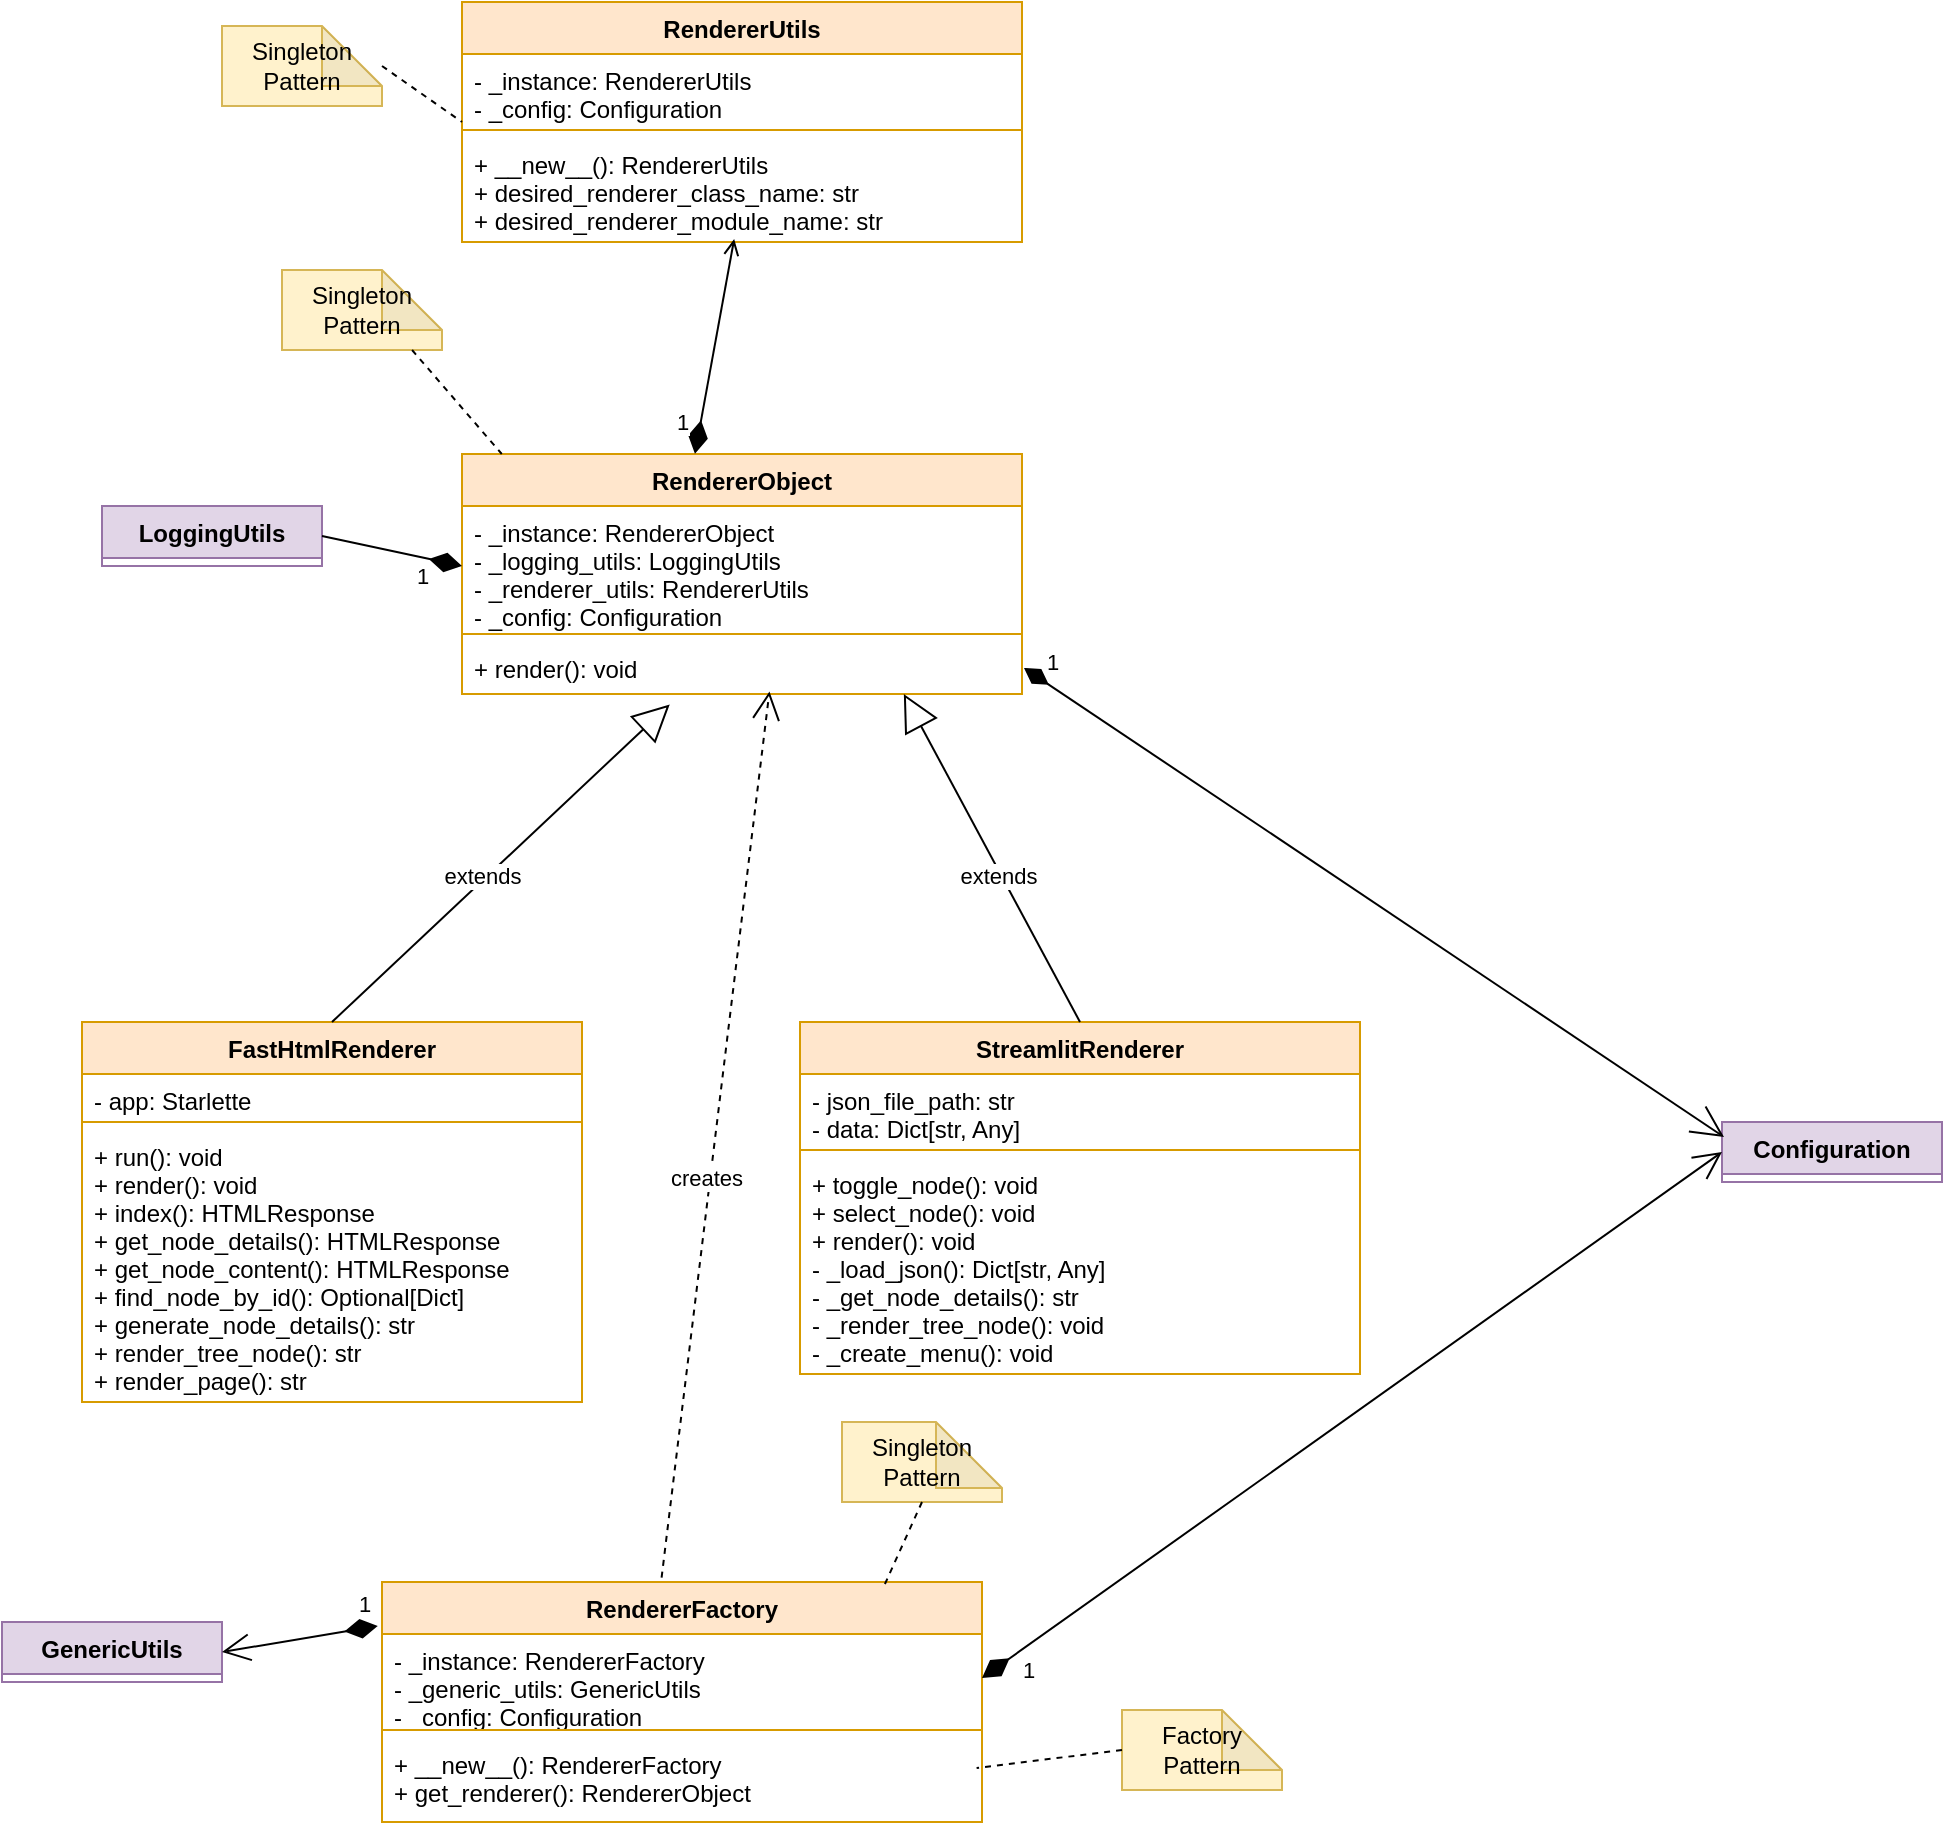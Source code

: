 <mxfile version="27.0.9">
  <diagram id="python-class-diagram" name="Python Class Diagram">
    <mxGraphModel dx="582" dy="395" grid="1" gridSize="10" guides="1" tooltips="1" connect="1" arrows="1" fold="1" page="1" pageScale="1" pageWidth="1400" pageHeight="1000" math="0" shadow="0">
      <root>
        <mxCell id="0" />
        <mxCell id="1" parent="0" />
        <mxCell id="2" value="RendererUtils" style="swimlane;fontStyle=1;align=center;verticalAlign=top;childLayout=stackLayout;horizontal=1;startSize=26;horizontalStack=0;resizeParent=1;resizeParentMax=0;resizeLast=0;collapsible=1;marginBottom=0;fillColor=#ffe6cc;strokeColor=#d79b00;" parent="1" vertex="1">
          <mxGeometry x="420" y="70" width="280" height="120" as="geometry" />
        </mxCell>
        <mxCell id="3" value="- _instance: RendererUtils&#xa;- _config: Configuration" style="text;strokeColor=none;fillColor=none;align=left;verticalAlign=top;spacingLeft=4;spacingRight=4;overflow=hidden;rotatable=0;points=[[0,0.5],[1,0.5]];portConstraint=eastwest;collapsible=1;collapsed=0;" parent="2" vertex="1">
          <mxGeometry y="26" width="280" height="34" as="geometry" />
        </mxCell>
        <mxCell id="4" value="" style="line;strokeWidth=1;fillColor=none;align=left;verticalAlign=middle;spacingTop=-1;spacingLeft=3;spacingRight=3;rotatable=0;labelPosition=right;points=[];portConstraint=eastwest;strokeColor=inherit;" parent="2" vertex="1">
          <mxGeometry y="60" width="280" height="8" as="geometry" />
        </mxCell>
        <mxCell id="5" value="+ __new__(): RendererUtils&#xa;+ desired_renderer_class_name: str&#xa;+ desired_renderer_module_name: str" style="text;strokeColor=none;fillColor=none;align=left;verticalAlign=top;spacingLeft=4;spacingRight=4;overflow=hidden;rotatable=0;points=[[0,0.5],[1,0.5]];portConstraint=eastwest;collapsible=1;collapsed=0;" parent="2" vertex="1">
          <mxGeometry y="68" width="280" height="52" as="geometry" />
        </mxCell>
        <mxCell id="6" value="RendererObject" style="swimlane;fontStyle=1;align=center;verticalAlign=top;childLayout=stackLayout;horizontal=1;startSize=26;horizontalStack=0;resizeParent=1;resizeParentMax=0;resizeLast=0;collapsible=1;marginBottom=0;fillColor=#ffe6cc;strokeColor=#d79b00;" parent="1" vertex="1">
          <mxGeometry x="420" y="296" width="280" height="120" as="geometry" />
        </mxCell>
        <mxCell id="7" value="- _instance: RendererObject&#xa;- _logging_utils: LoggingUtils&#xa;- _renderer_utils: RendererUtils&#xa;- _config: Configuration&#xa;- data: Dict[str, Any]" style="text;strokeColor=none;fillColor=none;align=left;verticalAlign=top;spacingLeft=4;spacingRight=4;overflow=hidden;rotatable=0;points=[[0,0.5],[1,0.5]];portConstraint=eastwest;collapsible=1;collapsed=0;" parent="6" vertex="1">
          <mxGeometry y="26" width="280" height="60" as="geometry" />
        </mxCell>
        <mxCell id="8" value="" style="line;strokeWidth=1;fillColor=none;align=left;verticalAlign=middle;spacingTop=-1;spacingLeft=3;spacingRight=3;rotatable=0;labelPosition=right;points=[];portConstraint=eastwest;strokeColor=inherit;" parent="6" vertex="1">
          <mxGeometry y="86" width="280" height="8" as="geometry" />
        </mxCell>
        <mxCell id="9" value="+ render(): void" style="text;strokeColor=none;fillColor=none;align=left;verticalAlign=top;spacingLeft=4;spacingRight=4;overflow=hidden;rotatable=0;points=[[0,0.5],[1,0.5]];portConstraint=eastwest;collapsible=1;collapsed=0;" parent="6" vertex="1">
          <mxGeometry y="94" width="280" height="26" as="geometry" />
        </mxCell>
        <mxCell id="10" value="RendererFactory" style="swimlane;fontStyle=1;align=center;verticalAlign=top;childLayout=stackLayout;horizontal=1;startSize=26;horizontalStack=0;resizeParent=1;resizeParentMax=0;resizeLast=0;collapsible=1;marginBottom=0;fillColor=#ffe6cc;strokeColor=#d79b00;" parent="1" vertex="1">
          <mxGeometry x="380" y="860" width="300" height="120" as="geometry" />
        </mxCell>
        <mxCell id="11" value="- _instance: RendererFactory&#xa;- _generic_utils: GenericUtils&#xa;- _config: Configuration" style="text;strokeColor=none;fillColor=none;align=left;verticalAlign=top;spacingLeft=4;spacingRight=4;overflow=hidden;rotatable=0;points=[[0,0.5],[1,0.5]];portConstraint=eastwest;collapsible=1;collapsed=0;" parent="10" vertex="1">
          <mxGeometry y="26" width="300" height="44" as="geometry" />
        </mxCell>
        <mxCell id="12" value="" style="line;strokeWidth=1;fillColor=none;align=left;verticalAlign=middle;spacingTop=-1;spacingLeft=3;spacingRight=3;rotatable=0;labelPosition=right;points=[];portConstraint=eastwest;strokeColor=inherit;" parent="10" vertex="1">
          <mxGeometry y="70" width="300" height="8" as="geometry" />
        </mxCell>
        <mxCell id="13" value="+ __new__(): RendererFactory&#xa;+ get_renderer(): RendererObject" style="text;strokeColor=none;fillColor=none;align=left;verticalAlign=top;spacingLeft=4;spacingRight=4;overflow=hidden;rotatable=0;points=[[0,0.5],[1,0.5]];portConstraint=eastwest;collapsible=1;collapsed=0;" parent="10" vertex="1">
          <mxGeometry y="78" width="300" height="42" as="geometry" />
        </mxCell>
        <mxCell id="14" value="FastHtmlRenderer" style="swimlane;fontStyle=1;align=center;verticalAlign=top;childLayout=stackLayout;horizontal=1;startSize=26;horizontalStack=0;resizeParent=1;resizeParentMax=0;resizeLast=0;collapsible=1;marginBottom=0;fillColor=#ffe6cc;strokeColor=#d79b00;" parent="1" vertex="1">
          <mxGeometry x="230" y="580" width="250" height="190" as="geometry" />
        </mxCell>
        <mxCell id="15" value="- app: Starlette" style="text;strokeColor=none;fillColor=none;align=left;verticalAlign=top;spacingLeft=4;spacingRight=4;overflow=hidden;rotatable=0;points=[[0,0.5],[1,0.5]];portConstraint=eastwest;collapsible=1;collapsed=0;" parent="14" vertex="1">
          <mxGeometry y="26" width="250" height="20" as="geometry" />
        </mxCell>
        <mxCell id="16" value="" style="line;strokeWidth=1;fillColor=none;align=left;verticalAlign=middle;spacingTop=-1;spacingLeft=3;spacingRight=3;rotatable=0;labelPosition=right;points=[];portConstraint=eastwest;strokeColor=inherit;" parent="14" vertex="1">
          <mxGeometry y="46" width="250" height="8" as="geometry" />
        </mxCell>
        <mxCell id="17" value="+ run(): void&#xa;+ render(): void&#xa;+ index(): HTMLResponse&#xa;+ get_node_details(): HTMLResponse&#xa;+ get_node_content(): HTMLResponse&#xa;+ find_node_by_id(): Optional[Dict]&#xa;+ generate_node_details(): str&#xa;+ render_tree_node(): str&#xa;+ render_page(): str" style="text;strokeColor=none;fillColor=none;align=left;verticalAlign=top;spacingLeft=4;spacingRight=4;overflow=hidden;rotatable=0;points=[[0,0.5],[1,0.5]];portConstraint=eastwest;collapsible=1;collapsed=0;" parent="14" vertex="1">
          <mxGeometry y="54" width="250" height="136" as="geometry" />
        </mxCell>
        <mxCell id="18" value="StreamlitRenderer" style="swimlane;fontStyle=1;align=center;verticalAlign=top;childLayout=stackLayout;horizontal=1;startSize=26;horizontalStack=0;resizeParent=1;resizeParentMax=0;resizeLast=0;collapsible=1;marginBottom=0;fillColor=#ffe6cc;strokeColor=#d79b00;" parent="1" vertex="1">
          <mxGeometry x="589" y="580" width="280" height="176" as="geometry">
            <mxRectangle x="580" y="250" width="140" height="30" as="alternateBounds" />
          </mxGeometry>
        </mxCell>
        <mxCell id="19" value="- json_file_path: str&#xa;- data: Dict[str, Any]" style="text;strokeColor=none;fillColor=none;align=left;verticalAlign=top;spacingLeft=4;spacingRight=4;overflow=hidden;rotatable=0;points=[[0,0.5],[1,0.5]];portConstraint=eastwest;collapsible=1;collapsed=0;" parent="18" vertex="1">
          <mxGeometry y="26" width="280" height="34" as="geometry" />
        </mxCell>
        <mxCell id="20" value="" style="line;strokeWidth=1;fillColor=none;align=left;verticalAlign=middle;spacingTop=-1;spacingLeft=3;spacingRight=3;rotatable=0;labelPosition=right;points=[];portConstraint=eastwest;strokeColor=inherit;" parent="18" vertex="1">
          <mxGeometry y="60" width="280" height="8" as="geometry" />
        </mxCell>
        <mxCell id="21" value="+ toggle_node(): void&#xa;+ select_node(): void&#xa;+ render(): void&#xa;- _load_json(): Dict[str, Any]&#xa;- _get_node_details(): str&#xa;- _render_tree_node(): void&#xa;- _create_menu(): void" style="text;strokeColor=none;fillColor=none;align=left;verticalAlign=top;spacingLeft=4;spacingRight=4;overflow=hidden;rotatable=0;points=[[0,0.5],[1,0.5]];portConstraint=eastwest;collapsible=1;collapsed=0;" parent="18" vertex="1">
          <mxGeometry y="68" width="280" height="108" as="geometry" />
        </mxCell>
        <mxCell id="22" value="Configuration" style="swimlane;fontStyle=1;align=center;verticalAlign=top;childLayout=stackLayout;horizontal=1;startSize=26;horizontalStack=0;resizeParent=1;resizeParentMax=0;resizeLast=0;collapsible=1;marginBottom=0;fillColor=#e1d5e7;strokeColor=#9673a6;" parent="1" vertex="1" collapsed="1">
          <mxGeometry x="1050" y="630" width="110" height="30" as="geometry">
            <mxRectangle x="950" y="36" width="280" height="154" as="alternateBounds" />
          </mxGeometry>
        </mxCell>
        <mxCell id="23" value="- _instance: Configuration&#xa;- _config_content: Dict" style="text;strokeColor=none;fillColor=none;align=left;verticalAlign=top;spacingLeft=4;spacingRight=4;overflow=hidden;rotatable=0;points=[[0,0.5],[1,0.5]];portConstraint=eastwest;collapsible=1;collapsed=0;" parent="22" vertex="1">
          <mxGeometry y="26" width="280" height="28" as="geometry" />
        </mxCell>
        <mxCell id="24" value="" style="line;strokeWidth=1;fillColor=none;align=left;verticalAlign=middle;spacingTop=-1;spacingLeft=3;spacingRight=3;rotatable=0;labelPosition=right;points=[];portConstraint=eastwest;strokeColor=inherit;" parent="22" vertex="1">
          <mxGeometry y="54" width="280" height="8" as="geometry" />
        </mxCell>
        <mxCell id="25" value="+ __new__(): Configuration&#xa;+ safe_load_config(): void&#xa;+ str_value(): str&#xa;+ int_value(): int&#xa;+ float_value(): float&#xa;+ bool_value(): bool&#xa;+ list_value(): list&#xa;+ items(): dict" style="text;strokeColor=none;fillColor=none;align=left;verticalAlign=top;spacingLeft=4;spacingRight=4;overflow=hidden;rotatable=0;points=[[0,0.5],[1,0.5]];portConstraint=eastwest;collapsible=1;collapsed=0;" parent="22" vertex="1">
          <mxGeometry y="62" width="280" height="92" as="geometry" />
        </mxCell>
        <mxCell id="26" value="LoggingUtils" style="swimlane;fontStyle=1;align=center;verticalAlign=top;childLayout=stackLayout;horizontal=1;startSize=26;horizontalStack=0;resizeParent=1;resizeParentMax=0;resizeLast=0;collapsible=1;marginBottom=0;fillColor=#e1d5e7;strokeColor=#9673a6;" parent="1" vertex="1" collapsed="1">
          <mxGeometry x="240" y="322" width="110" height="30" as="geometry">
            <mxRectangle x="50" y="500" width="280" height="154" as="alternateBounds" />
          </mxGeometry>
        </mxCell>
        <mxCell id="27" value="- _instance: LoggingUtils" style="text;strokeColor=none;fillColor=none;align=left;verticalAlign=top;spacingLeft=4;spacingRight=4;overflow=hidden;rotatable=0;points=[[0,0.5],[1,0.5]];portConstraint=eastwest;collapsible=1;collapsed=0;" parent="26" vertex="1">
          <mxGeometry y="26" width="280" height="20" as="geometry" />
        </mxCell>
        <mxCell id="28" value="" style="line;strokeWidth=1;fillColor=none;align=left;verticalAlign=middle;spacingTop=-1;spacingLeft=3;spacingRight=3;rotatable=0;labelPosition=right;points=[];portConstraint=eastwest;strokeColor=inherit;" parent="26" vertex="1">
          <mxGeometry y="46" width="280" height="8" as="geometry" />
        </mxCell>
        <mxCell id="29" value="+ __new__(): LoggingUtils&#xa;+ debug(): void&#xa;+ info(): void&#xa;+ error(): void&#xa;+ success(): void&#xa;+ warning(): void&#xa;+ trace(): void&#xa;+ get_stdout_logger(): Logger&#xa;+ get_stderr_logger(): Logger" style="text;strokeColor=none;fillColor=none;align=left;verticalAlign=top;spacingLeft=4;spacingRight=4;overflow=hidden;rotatable=0;points=[[0,0.5],[1,0.5]];portConstraint=eastwest;collapsible=1;collapsed=0;" parent="26" vertex="1">
          <mxGeometry y="54" width="280" height="100" as="geometry" />
        </mxCell>
        <mxCell id="30" value="GenericUtils" style="swimlane;fontStyle=1;align=center;verticalAlign=top;childLayout=stackLayout;horizontal=1;startSize=26;horizontalStack=0;resizeParent=1;resizeParentMax=0;resizeLast=0;collapsible=1;marginBottom=0;fillColor=#e1d5e7;strokeColor=#9673a6;" parent="1" vertex="1" collapsed="1">
          <mxGeometry x="190" y="880" width="110" height="30" as="geometry">
            <mxRectangle x="400" y="500" width="280" height="104" as="alternateBounds" />
          </mxGeometry>
        </mxCell>
        <mxCell id="31" value="- _instance: GenericUtils" style="text;strokeColor=none;fillColor=none;align=left;verticalAlign=top;spacingLeft=4;spacingRight=4;overflow=hidden;rotatable=0;points=[[0,0.5],[1,0.5]];portConstraint=eastwest;collapsible=1;collapsed=0;" parent="30" vertex="1">
          <mxGeometry y="26" width="280" height="20" as="geometry" />
        </mxCell>
        <mxCell id="32" value="" style="line;strokeWidth=1;fillColor=none;align=left;verticalAlign=middle;spacingTop=-1;spacingLeft=3;spacingRight=3;rotatable=0;labelPosition=right;points=[];portConstraint=eastwest;strokeColor=inherit;" parent="30" vertex="1">
          <mxGeometry y="46" width="280" height="8" as="geometry" />
        </mxCell>
        <mxCell id="33" value="+ __new__(): GenericUtils&#xa;+ load_class(): object&#xa;+ is_truthy(): bool" style="text;strokeColor=none;fillColor=none;align=left;verticalAlign=top;spacingLeft=4;spacingRight=4;overflow=hidden;rotatable=0;points=[[0,0.5],[1,0.5]];portConstraint=eastwest;collapsible=1;collapsed=0;" parent="30" vertex="1">
          <mxGeometry y="54" width="280" height="50" as="geometry" />
        </mxCell>
        <mxCell id="46" value="" style="endArrow=block;endSize=16;endFill=0;html=1;rounded=0;exitX=0.5;exitY=0;exitDx=0;exitDy=0;entryX=0.371;entryY=1.2;entryDx=0;entryDy=0;entryPerimeter=0;" parent="1" source="14" target="9" edge="1">
          <mxGeometry width="160" relative="1" as="geometry">
            <mxPoint x="570" y="300" as="sourcePoint" />
            <mxPoint x="730" y="300" as="targetPoint" />
          </mxGeometry>
        </mxCell>
        <mxCell id="47" value="extends" style="edgeLabel;html=1;align=center;verticalAlign=middle;resizable=0;points=[];" parent="46" vertex="1" connectable="0">
          <mxGeometry x="-0.1" y="2" relative="1" as="geometry">
            <mxPoint as="offset" />
          </mxGeometry>
        </mxCell>
        <mxCell id="48" value="" style="endArrow=block;endSize=16;endFill=0;html=1;rounded=0;exitX=0.5;exitY=0;exitDx=0;exitDy=0;entryX=0.789;entryY=1;entryDx=0;entryDy=0;entryPerimeter=0;" parent="1" source="18" target="9" edge="1">
          <mxGeometry width="160" relative="1" as="geometry">
            <mxPoint x="570" y="300" as="sourcePoint" />
            <mxPoint x="730" y="300" as="targetPoint" />
          </mxGeometry>
        </mxCell>
        <mxCell id="49" value="extends" style="edgeLabel;html=1;align=center;verticalAlign=middle;resizable=0;points=[];" parent="48" vertex="1" connectable="0">
          <mxGeometry x="-0.1" y="2" relative="1" as="geometry">
            <mxPoint as="offset" />
          </mxGeometry>
        </mxCell>
        <mxCell id="50" value="" style="endArrow=diamondThin;endSize=14;html=1;rounded=0;exitX=0.486;exitY=0.972;exitDx=0;exitDy=0;entryX=0.416;entryY=-0.001;entryDx=0;entryDy=0;endFill=1;entryPerimeter=0;exitPerimeter=0;startArrow=open;startFill=0;" parent="1" source="5" target="6" edge="1">
          <mxGeometry width="160" relative="1" as="geometry">
            <mxPoint x="570" y="300" as="sourcePoint" />
            <mxPoint x="730" y="300" as="targetPoint" />
          </mxGeometry>
        </mxCell>
        <mxCell id="51" value="1" style="edgeLabel;html=1;align=center;verticalAlign=middle;resizable=0;points=[];" parent="50" vertex="1" connectable="0">
          <mxGeometry x="0.8" y="1" relative="1" as="geometry">
            <mxPoint x="-10" y="-5" as="offset" />
          </mxGeometry>
        </mxCell>
        <mxCell id="52" value="" style="endArrow=diamondThin;endSize=14;html=1;rounded=0;exitX=1;exitY=0.5;exitDx=0;exitDy=0;entryX=0;entryY=0.5;entryDx=0;entryDy=0;endFill=1;" parent="1" source="26" target="7" edge="1">
          <mxGeometry width="160" relative="1" as="geometry">
            <mxPoint x="570" y="300" as="sourcePoint" />
            <mxPoint x="730" y="300" as="targetPoint" />
          </mxGeometry>
        </mxCell>
        <mxCell id="53" value="1" style="edgeLabel;html=1;align=center;verticalAlign=middle;resizable=0;points=[];" parent="52" vertex="1" connectable="0">
          <mxGeometry x="0.8" y="1" relative="1" as="geometry">
            <mxPoint x="-14" y="7" as="offset" />
          </mxGeometry>
        </mxCell>
        <mxCell id="54" value="" style="endArrow=diamondThin;endSize=14;html=1;rounded=0;entryX=-0.007;entryY=0.183;entryDx=0;entryDy=0;endFill=1;entryPerimeter=0;startSize=12;startArrow=open;startFill=0;exitX=1;exitY=0.5;exitDx=0;exitDy=0;" parent="1" source="30" target="10" edge="1">
          <mxGeometry width="160" relative="1" as="geometry">
            <mxPoint x="320" y="910" as="sourcePoint" />
            <mxPoint x="730" y="300" as="targetPoint" />
          </mxGeometry>
        </mxCell>
        <mxCell id="55" value="1" style="edgeLabel;html=1;align=center;verticalAlign=middle;resizable=0;points=[];" parent="54" vertex="1" connectable="0">
          <mxGeometry x="0.8" y="1" relative="1" as="geometry">
            <mxPoint x="1" y="-12" as="offset" />
          </mxGeometry>
        </mxCell>
        <mxCell id="56" value="" style="endArrow=diamondThin;endSize=14;html=1;rounded=0;exitX=0;exitY=0.5;exitDx=0;exitDy=0;entryX=1;entryY=0.5;entryDx=0;entryDy=0;endFill=1;startSize=12;startArrow=open;startFill=0;" parent="1" source="23" target="11" edge="1">
          <mxGeometry width="160" relative="1" as="geometry">
            <mxPoint x="570" y="300" as="sourcePoint" />
            <mxPoint x="730" y="300" as="targetPoint" />
          </mxGeometry>
        </mxCell>
        <mxCell id="57" value="1" style="edgeLabel;html=1;align=center;verticalAlign=middle;resizable=0;points=[];" parent="56" vertex="1" connectable="0">
          <mxGeometry x="0.8" y="1" relative="1" as="geometry">
            <mxPoint x="-15" y="21" as="offset" />
          </mxGeometry>
        </mxCell>
        <mxCell id="60" value="" style="endArrow=open;endSize=12;dashed=1;html=1;rounded=0;exitX=0.466;exitY=-0.018;exitDx=0;exitDy=0;entryX=0.549;entryY=0.951;entryDx=0;entryDy=0;entryPerimeter=0;exitPerimeter=0;" parent="1" source="10" target="9" edge="1">
          <mxGeometry width="160" relative="1" as="geometry">
            <mxPoint x="570" y="300" as="sourcePoint" />
            <mxPoint x="730" y="300" as="targetPoint" />
          </mxGeometry>
        </mxCell>
        <mxCell id="61" value="creates" style="edgeLabel;html=1;align=center;verticalAlign=middle;resizable=0;points=[];" parent="60" vertex="1" connectable="0">
          <mxGeometry x="-0.1" y="2" relative="1" as="geometry">
            <mxPoint as="offset" />
          </mxGeometry>
        </mxCell>
        <mxCell id="62" value="Singleton Pattern" style="shape=note;whiteSpace=wrap;html=1;backgroundOutline=1;darkOpacity=0.05;fillColor=#fff2cc;strokeColor=#d6b656;" parent="1" vertex="1">
          <mxGeometry x="300" y="82" width="80" height="40" as="geometry" />
        </mxCell>
        <mxCell id="63" value="" style="endArrow=none;dashed=1;html=1;rounded=0;exitX=1;exitY=0.5;exitDx=0;exitDy=0;entryX=0;entryY=0.5;entryDx=0;entryDy=0;" parent="1" source="62" target="2" edge="1">
          <mxGeometry width="50" height="50" relative="1" as="geometry">
            <mxPoint x="570" y="300" as="sourcePoint" />
            <mxPoint x="620" y="250" as="targetPoint" />
          </mxGeometry>
        </mxCell>
        <mxCell id="64" value="Singleton Pattern" style="shape=note;whiteSpace=wrap;html=1;backgroundOutline=1;darkOpacity=0.05;fillColor=#fff2cc;strokeColor=#d6b656;" parent="1" vertex="1">
          <mxGeometry x="330" y="204" width="80" height="40" as="geometry" />
        </mxCell>
        <mxCell id="65" value="" style="endArrow=none;dashed=1;html=1;rounded=0;exitX=0.813;exitY=1;exitDx=0;exitDy=0;entryX=0.071;entryY=0;entryDx=0;entryDy=0;entryPerimeter=0;exitPerimeter=0;" parent="1" source="64" target="6" edge="1">
          <mxGeometry width="50" height="50" relative="1" as="geometry">
            <mxPoint x="570" y="300" as="sourcePoint" />
            <mxPoint x="620" y="250" as="targetPoint" />
          </mxGeometry>
        </mxCell>
        <mxCell id="66" value="Factory Pattern" style="shape=note;whiteSpace=wrap;html=1;backgroundOutline=1;darkOpacity=0.05;fillColor=#fff2cc;strokeColor=#d6b656;" parent="1" vertex="1">
          <mxGeometry x="750" y="924" width="80" height="40" as="geometry" />
        </mxCell>
        <mxCell id="67" value="" style="endArrow=none;dashed=1;html=1;rounded=0;exitX=0;exitY=0.5;exitDx=0;exitDy=0;entryX=0.991;entryY=0.357;entryDx=0;entryDy=0;entryPerimeter=0;" parent="1" source="66" target="13" edge="1">
          <mxGeometry width="50" height="50" relative="1" as="geometry">
            <mxPoint x="570" y="300" as="sourcePoint" />
            <mxPoint x="620" y="250" as="targetPoint" />
          </mxGeometry>
        </mxCell>
        <mxCell id="68" value="Singleton Pattern" style="shape=note;whiteSpace=wrap;html=1;backgroundOutline=1;darkOpacity=0.05;fillColor=#fff2cc;strokeColor=#d6b656;size=33;" parent="1" vertex="1">
          <mxGeometry x="610" y="780" width="80" height="40" as="geometry" />
        </mxCell>
        <mxCell id="69" value="" style="endArrow=none;dashed=1;html=1;rounded=0;entryX=0.837;entryY=0.015;entryDx=0;entryDy=0;entryPerimeter=0;exitX=0.5;exitY=1;exitDx=0;exitDy=0;exitPerimeter=0;" parent="1" source="68" target="10" edge="1">
          <mxGeometry width="50" height="50" relative="1" as="geometry">
            <mxPoint x="640" y="820" as="sourcePoint" />
            <mxPoint x="620" y="250" as="targetPoint" />
          </mxGeometry>
        </mxCell>
        <mxCell id="C2M6MBgzmyJCgWkpR7U2-72" style="rounded=0;orthogonalLoop=1;jettySize=auto;html=1;entryX=0;entryY=0.25;entryDx=0;entryDy=0;exitX=1;exitY=0.5;exitDx=0;exitDy=0;endArrow=open;endFill=0;endSize=14;startArrow=diamondThin;startFill=1;startSize=12;" edge="1" parent="1">
          <mxGeometry relative="1" as="geometry">
            <mxPoint x="701" y="403" as="sourcePoint" />
            <mxPoint x="1051" y="637.5" as="targetPoint" />
          </mxGeometry>
        </mxCell>
        <mxCell id="C2M6MBgzmyJCgWkpR7U2-73" value="1" style="edgeLabel;html=1;align=center;verticalAlign=middle;resizable=0;points=[];" vertex="1" connectable="0" parent="C2M6MBgzmyJCgWkpR7U2-72">
          <mxGeometry x="-0.924" y="1" relative="1" as="geometry">
            <mxPoint y="-11" as="offset" />
          </mxGeometry>
        </mxCell>
      </root>
    </mxGraphModel>
  </diagram>
</mxfile>
